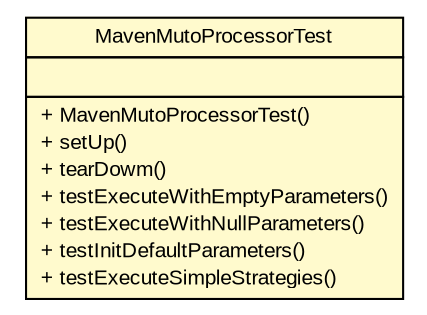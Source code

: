 #!/usr/local/bin/dot
#
# Class diagram 
# Generated by UMLGraph version R5_6 (http://www.umlgraph.org/)
#

digraph G {
	edge [fontname="arial",fontsize=10,labelfontname="arial",labelfontsize=10];
	node [fontname="arial",fontsize=10,shape=plaintext];
	nodesep=0.25;
	ranksep=0.5;
	// com.github.mkolisnyk.muto.processor.MavenMutoProcessorTest
	c249 [label=<<table title="com.github.mkolisnyk.muto.processor.MavenMutoProcessorTest" border="0" cellborder="1" cellspacing="0" cellpadding="2" port="p" bgcolor="lemonChiffon" href="./MavenMutoProcessorTest.html">
		<tr><td><table border="0" cellspacing="0" cellpadding="1">
<tr><td align="center" balign="center"> MavenMutoProcessorTest </td></tr>
		</table></td></tr>
		<tr><td><table border="0" cellspacing="0" cellpadding="1">
<tr><td align="left" balign="left">  </td></tr>
		</table></td></tr>
		<tr><td><table border="0" cellspacing="0" cellpadding="1">
<tr><td align="left" balign="left"> + MavenMutoProcessorTest() </td></tr>
<tr><td align="left" balign="left"> + setUp() </td></tr>
<tr><td align="left" balign="left"> + tearDowm() </td></tr>
<tr><td align="left" balign="left"> + testExecuteWithEmptyParameters() </td></tr>
<tr><td align="left" balign="left"> + testExecuteWithNullParameters() </td></tr>
<tr><td align="left" balign="left"> + testInitDefaultParameters() </td></tr>
<tr><td align="left" balign="left"> + testExecuteSimpleStrategies() </td></tr>
		</table></td></tr>
		</table>>, URL="./MavenMutoProcessorTest.html", fontname="arial", fontcolor="black", fontsize=10.0];
}

